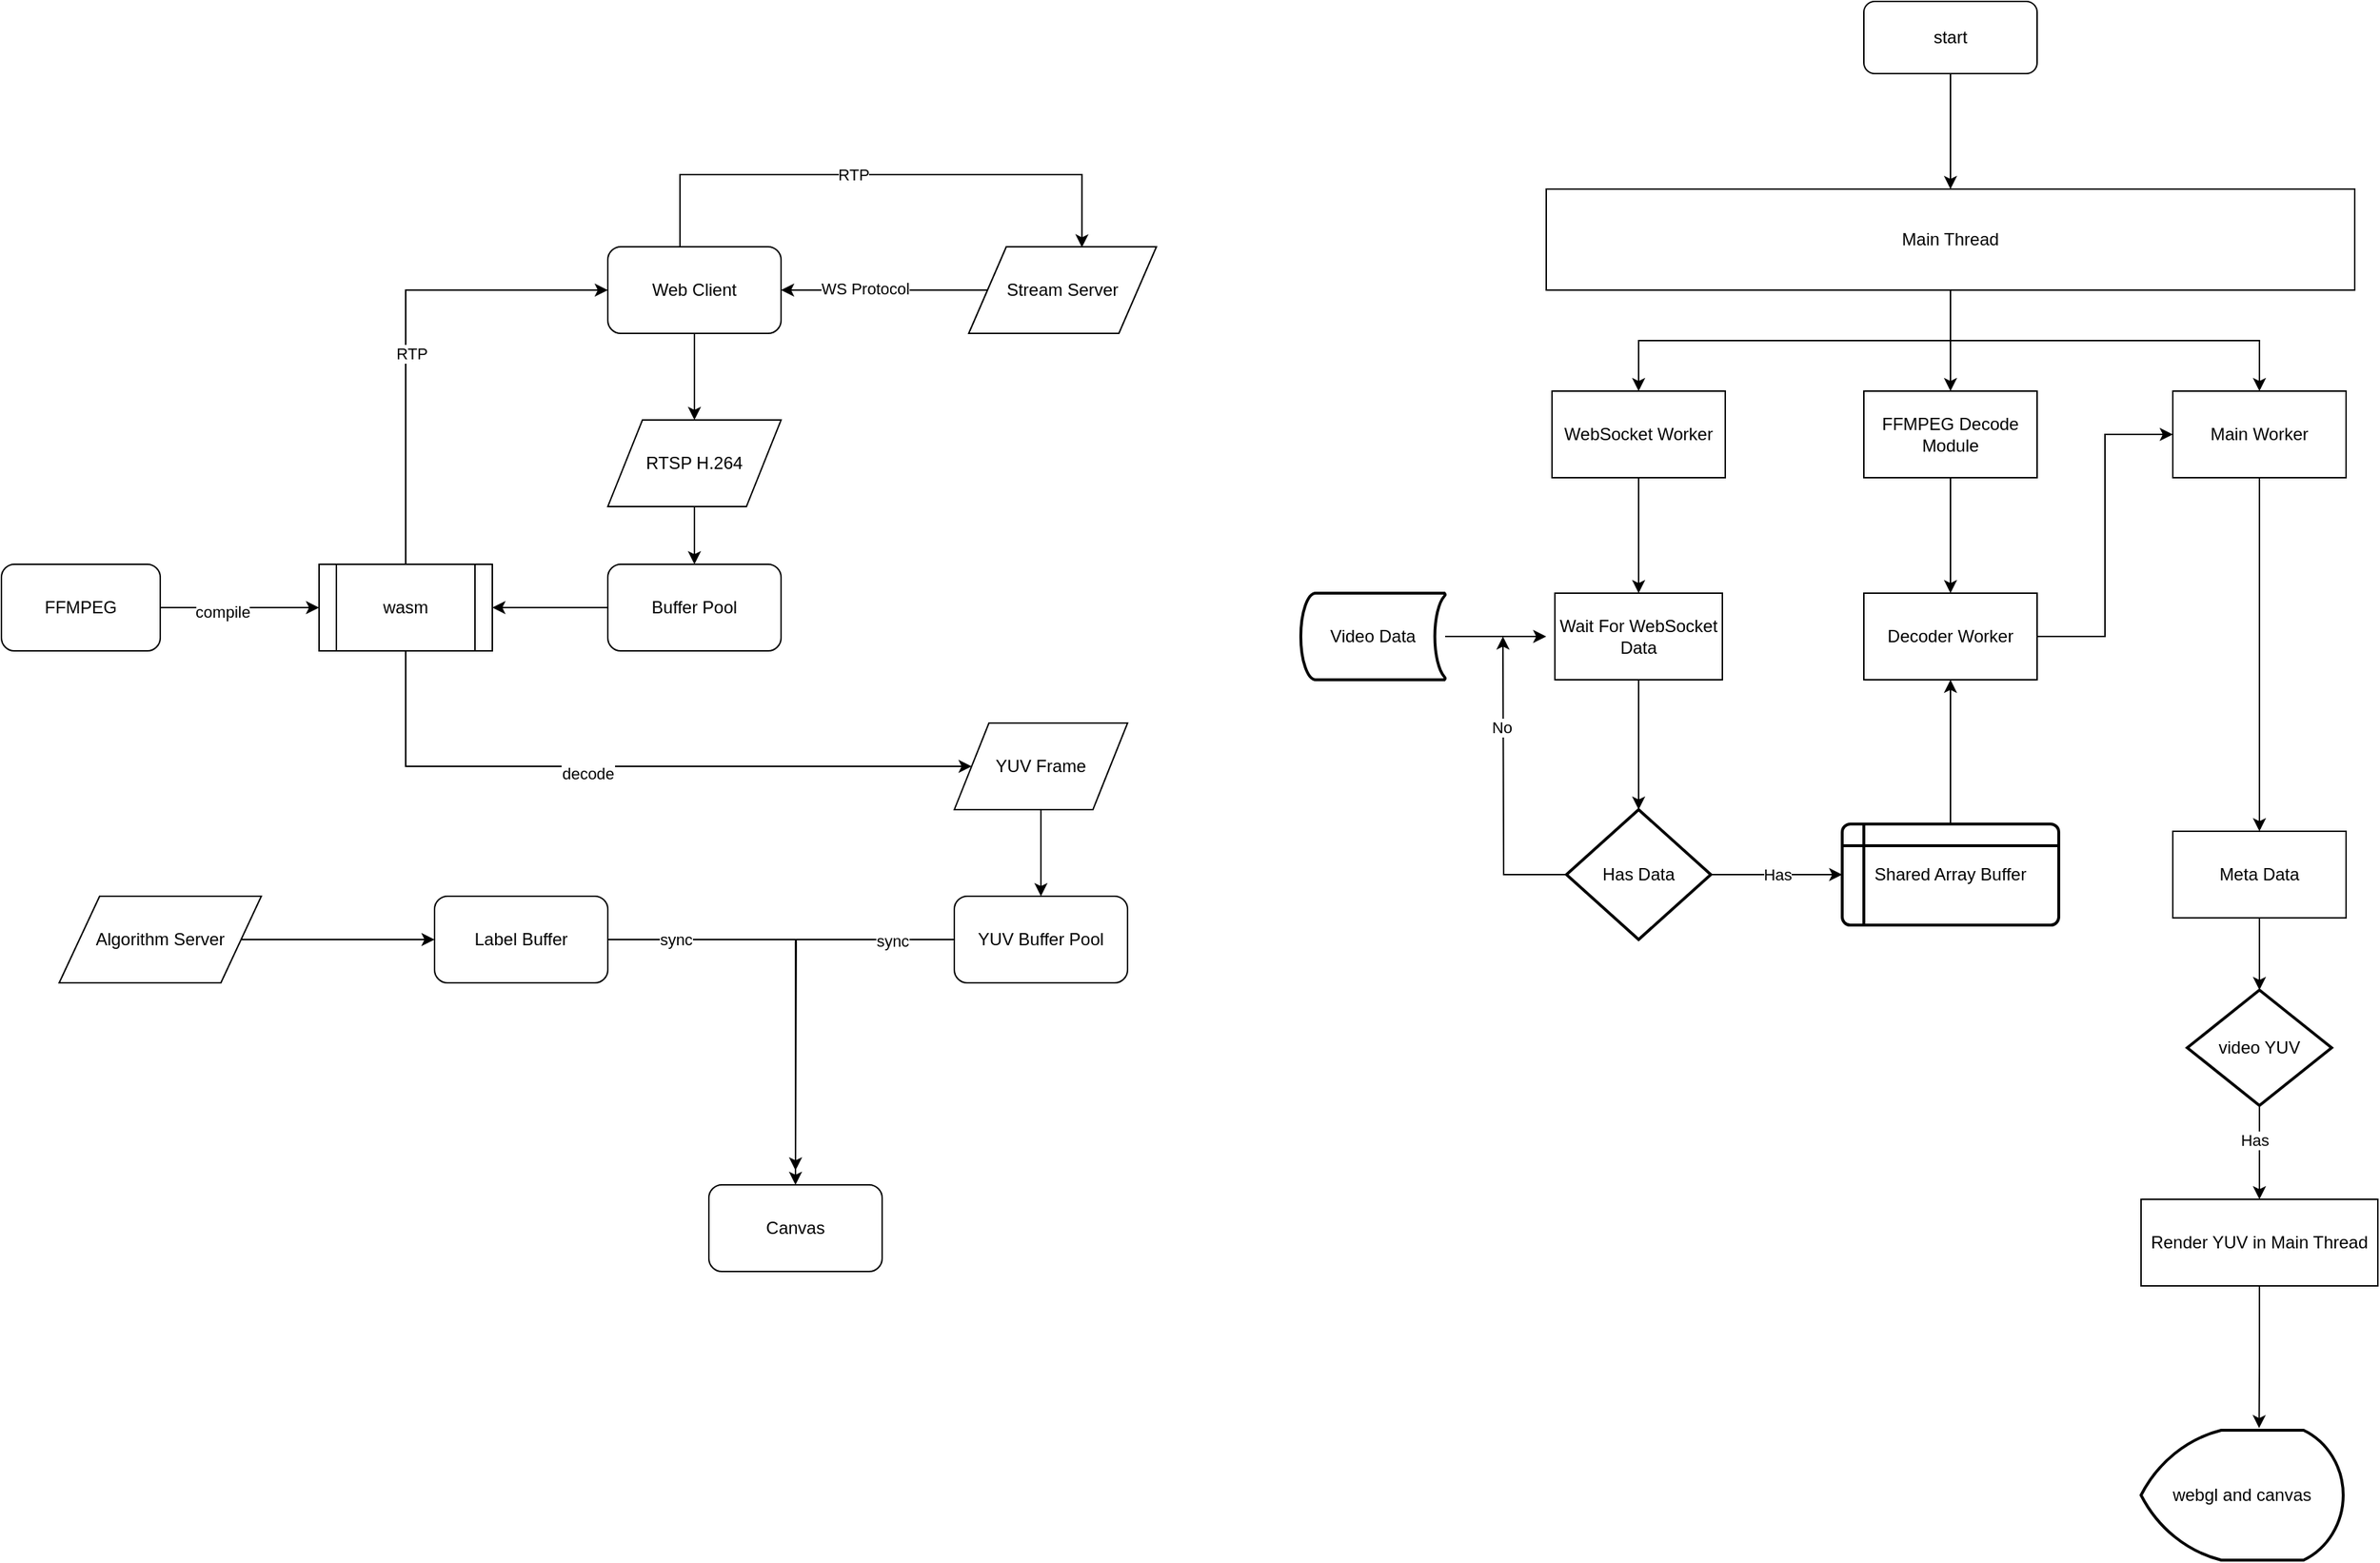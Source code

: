 <mxfile version="13.6.4" type="github">
  <diagram id="VVI6lwgtHgOXOwXO1aQe" name="第 1 页">
    <mxGraphModel dx="1038" dy="644" grid="1" gridSize="10" guides="1" tooltips="1" connect="1" arrows="1" fold="1" page="1" pageScale="1" pageWidth="827" pageHeight="1169" math="0" shadow="0">
      <root>
        <mxCell id="0" />
        <mxCell id="1" parent="0" />
        <object label="" id="7edy7qQrG2I-J0OHIAib-12">
          <mxCell style="edgeStyle=orthogonalEdgeStyle;rounded=0;orthogonalLoop=1;jettySize=auto;html=1;entryX=1;entryY=0.5;entryDx=0;entryDy=0;" parent="1" source="7edy7qQrG2I-J0OHIAib-1" target="7edy7qQrG2I-J0OHIAib-2" edge="1">
            <mxGeometry relative="1" as="geometry">
              <Array as="points">
                <mxPoint x="610" y="220" />
                <mxPoint x="610" y="220" />
              </Array>
            </mxGeometry>
          </mxCell>
        </object>
        <mxCell id="7edy7qQrG2I-J0OHIAib-26" value="WS Protocol" style="edgeLabel;html=1;align=center;verticalAlign=middle;resizable=0;points=[];rotation=0;" parent="7edy7qQrG2I-J0OHIAib-12" vertex="1" connectable="0">
          <mxGeometry x="0.189" y="-1" relative="1" as="geometry">
            <mxPoint as="offset" />
          </mxGeometry>
        </mxCell>
        <mxCell id="7edy7qQrG2I-J0OHIAib-1" value="Stream Server" style="shape=parallelogram;perimeter=parallelogramPerimeter;whiteSpace=wrap;html=1;" parent="1" vertex="1">
          <mxGeometry x="670" y="190" width="130" height="60" as="geometry" />
        </mxCell>
        <mxCell id="7edy7qQrG2I-J0OHIAib-13" style="edgeStyle=orthogonalEdgeStyle;rounded=0;orthogonalLoop=1;jettySize=auto;html=1;entryX=0.603;entryY=0.007;entryDx=0;entryDy=0;entryPerimeter=0;" parent="1" source="7edy7qQrG2I-J0OHIAib-2" target="7edy7qQrG2I-J0OHIAib-1" edge="1">
          <mxGeometry relative="1" as="geometry">
            <Array as="points">
              <mxPoint x="470" y="140" />
              <mxPoint x="748" y="140" />
            </Array>
          </mxGeometry>
        </mxCell>
        <mxCell id="7edy7qQrG2I-J0OHIAib-27" value="RTP" style="edgeLabel;html=1;align=center;verticalAlign=middle;resizable=0;points=[];" parent="7edy7qQrG2I-J0OHIAib-13" vertex="1" connectable="0">
          <mxGeometry x="-0.102" relative="1" as="geometry">
            <mxPoint as="offset" />
          </mxGeometry>
        </mxCell>
        <mxCell id="7edy7qQrG2I-J0OHIAib-15" style="edgeStyle=orthogonalEdgeStyle;rounded=0;orthogonalLoop=1;jettySize=auto;html=1;" parent="1" source="7edy7qQrG2I-J0OHIAib-2" target="7edy7qQrG2I-J0OHIAib-3" edge="1">
          <mxGeometry relative="1" as="geometry" />
        </mxCell>
        <mxCell id="7edy7qQrG2I-J0OHIAib-2" value="Web Client" style="rounded=1;whiteSpace=wrap;html=1;" parent="1" vertex="1">
          <mxGeometry x="420" y="190" width="120" height="60" as="geometry" />
        </mxCell>
        <mxCell id="7edy7qQrG2I-J0OHIAib-24" value="" style="edgeStyle=orthogonalEdgeStyle;rounded=0;orthogonalLoop=1;jettySize=auto;html=1;" parent="1" source="7edy7qQrG2I-J0OHIAib-3" target="7edy7qQrG2I-J0OHIAib-4" edge="1">
          <mxGeometry relative="1" as="geometry">
            <Array as="points">
              <mxPoint x="490" y="410" />
              <mxPoint x="490" y="410" />
            </Array>
          </mxGeometry>
        </mxCell>
        <mxCell id="7edy7qQrG2I-J0OHIAib-3" value="RTSP H.264" style="shape=parallelogram;perimeter=parallelogramPerimeter;whiteSpace=wrap;html=1;" parent="1" vertex="1">
          <mxGeometry x="420" y="310" width="120" height="60" as="geometry" />
        </mxCell>
        <mxCell id="7edy7qQrG2I-J0OHIAib-17" style="edgeStyle=orthogonalEdgeStyle;rounded=0;orthogonalLoop=1;jettySize=auto;html=1;entryX=1;entryY=0.5;entryDx=0;entryDy=0;" parent="1" source="7edy7qQrG2I-J0OHIAib-4" target="7edy7qQrG2I-J0OHIAib-6" edge="1">
          <mxGeometry relative="1" as="geometry" />
        </mxCell>
        <mxCell id="7edy7qQrG2I-J0OHIAib-4" value="Buffer Pool" style="rounded=1;whiteSpace=wrap;html=1;" parent="1" vertex="1">
          <mxGeometry x="420" y="410" width="120" height="60" as="geometry" />
        </mxCell>
        <mxCell id="7edy7qQrG2I-J0OHIAib-18" style="edgeStyle=orthogonalEdgeStyle;rounded=0;orthogonalLoop=1;jettySize=auto;html=1;entryX=0;entryY=0.5;entryDx=0;entryDy=0;" parent="1" source="7edy7qQrG2I-J0OHIAib-5" target="7edy7qQrG2I-J0OHIAib-6" edge="1">
          <mxGeometry relative="1" as="geometry" />
        </mxCell>
        <mxCell id="7edy7qQrG2I-J0OHIAib-29" value="compile" style="edgeLabel;html=1;align=center;verticalAlign=middle;resizable=0;points=[];" parent="7edy7qQrG2I-J0OHIAib-18" vertex="1" connectable="0">
          <mxGeometry x="-0.222" y="-3" relative="1" as="geometry">
            <mxPoint as="offset" />
          </mxGeometry>
        </mxCell>
        <mxCell id="7edy7qQrG2I-J0OHIAib-5" value="FFMPEG" style="rounded=1;whiteSpace=wrap;html=1;" parent="1" vertex="1">
          <mxGeometry y="410" width="110" height="60" as="geometry" />
        </mxCell>
        <mxCell id="7edy7qQrG2I-J0OHIAib-16" style="edgeStyle=orthogonalEdgeStyle;rounded=0;orthogonalLoop=1;jettySize=auto;html=1;entryX=0;entryY=0.5;entryDx=0;entryDy=0;" parent="1" source="7edy7qQrG2I-J0OHIAib-6" target="7edy7qQrG2I-J0OHIAib-2" edge="1">
          <mxGeometry relative="1" as="geometry">
            <Array as="points">
              <mxPoint x="280" y="220" />
            </Array>
          </mxGeometry>
        </mxCell>
        <mxCell id="7edy7qQrG2I-J0OHIAib-28" value="RTP" style="edgeLabel;html=1;align=center;verticalAlign=middle;resizable=0;points=[];" parent="7edy7qQrG2I-J0OHIAib-16" vertex="1" connectable="0">
          <mxGeometry x="-0.114" y="-4" relative="1" as="geometry">
            <mxPoint as="offset" />
          </mxGeometry>
        </mxCell>
        <mxCell id="7edy7qQrG2I-J0OHIAib-19" style="edgeStyle=orthogonalEdgeStyle;rounded=0;orthogonalLoop=1;jettySize=auto;html=1;entryX=0;entryY=0.5;entryDx=0;entryDy=0;" parent="1" source="7edy7qQrG2I-J0OHIAib-6" target="7edy7qQrG2I-J0OHIAib-7" edge="1">
          <mxGeometry relative="1" as="geometry">
            <Array as="points">
              <mxPoint x="280" y="550" />
            </Array>
          </mxGeometry>
        </mxCell>
        <mxCell id="7edy7qQrG2I-J0OHIAib-30" value="decode" style="edgeLabel;html=1;align=center;verticalAlign=middle;resizable=0;points=[];" parent="7edy7qQrG2I-J0OHIAib-19" vertex="1" connectable="0">
          <mxGeometry x="-0.127" y="-5" relative="1" as="geometry">
            <mxPoint as="offset" />
          </mxGeometry>
        </mxCell>
        <mxCell id="7edy7qQrG2I-J0OHIAib-6" value="wasm" style="shape=process;whiteSpace=wrap;html=1;backgroundOutline=1;" parent="1" vertex="1">
          <mxGeometry x="220" y="410" width="120" height="60" as="geometry" />
        </mxCell>
        <mxCell id="7edy7qQrG2I-J0OHIAib-20" style="edgeStyle=orthogonalEdgeStyle;rounded=0;orthogonalLoop=1;jettySize=auto;html=1;entryX=0.5;entryY=0;entryDx=0;entryDy=0;" parent="1" source="7edy7qQrG2I-J0OHIAib-7" target="7edy7qQrG2I-J0OHIAib-8" edge="1">
          <mxGeometry relative="1" as="geometry" />
        </mxCell>
        <mxCell id="7edy7qQrG2I-J0OHIAib-7" value="YUV Frame" style="shape=parallelogram;perimeter=parallelogramPerimeter;whiteSpace=wrap;html=1;" parent="1" vertex="1">
          <mxGeometry x="660" y="520" width="120" height="60" as="geometry" />
        </mxCell>
        <mxCell id="7edy7qQrG2I-J0OHIAib-21" style="edgeStyle=orthogonalEdgeStyle;rounded=0;orthogonalLoop=1;jettySize=auto;html=1;" parent="1" source="7edy7qQrG2I-J0OHIAib-8" target="7edy7qQrG2I-J0OHIAib-10" edge="1">
          <mxGeometry relative="1" as="geometry" />
        </mxCell>
        <mxCell id="7edy7qQrG2I-J0OHIAib-32" value="sync" style="edgeLabel;html=1;align=center;verticalAlign=middle;resizable=0;points=[];" parent="7edy7qQrG2I-J0OHIAib-21" vertex="1" connectable="0">
          <mxGeometry x="-0.693" y="1" relative="1" as="geometry">
            <mxPoint as="offset" />
          </mxGeometry>
        </mxCell>
        <mxCell id="7edy7qQrG2I-J0OHIAib-8" value="YUV Buffer Pool" style="rounded=1;whiteSpace=wrap;html=1;" parent="1" vertex="1">
          <mxGeometry x="660" y="640" width="120" height="60" as="geometry" />
        </mxCell>
        <mxCell id="7edy7qQrG2I-J0OHIAib-22" style="edgeStyle=orthogonalEdgeStyle;rounded=0;orthogonalLoop=1;jettySize=auto;html=1;" parent="1" source="7edy7qQrG2I-J0OHIAib-9" edge="1">
          <mxGeometry relative="1" as="geometry">
            <mxPoint x="550" y="830" as="targetPoint" />
          </mxGeometry>
        </mxCell>
        <mxCell id="7edy7qQrG2I-J0OHIAib-31" value="sync" style="edgeLabel;html=1;align=center;verticalAlign=middle;resizable=0;points=[];" parent="7edy7qQrG2I-J0OHIAib-22" vertex="1" connectable="0">
          <mxGeometry x="-0.676" relative="1" as="geometry">
            <mxPoint as="offset" />
          </mxGeometry>
        </mxCell>
        <mxCell id="7edy7qQrG2I-J0OHIAib-9" value="Label Buffer" style="rounded=1;whiteSpace=wrap;html=1;" parent="1" vertex="1">
          <mxGeometry x="300" y="640" width="120" height="60" as="geometry" />
        </mxCell>
        <mxCell id="7edy7qQrG2I-J0OHIAib-10" value="Canvas" style="rounded=1;whiteSpace=wrap;html=1;" parent="1" vertex="1">
          <mxGeometry x="490" y="840" width="120" height="60" as="geometry" />
        </mxCell>
        <mxCell id="7edy7qQrG2I-J0OHIAib-23" style="edgeStyle=orthogonalEdgeStyle;rounded=0;orthogonalLoop=1;jettySize=auto;html=1;entryX=0;entryY=0.5;entryDx=0;entryDy=0;" parent="1" source="7edy7qQrG2I-J0OHIAib-11" target="7edy7qQrG2I-J0OHIAib-9" edge="1">
          <mxGeometry relative="1" as="geometry" />
        </mxCell>
        <mxCell id="7edy7qQrG2I-J0OHIAib-11" value="Algorithm Server" style="shape=parallelogram;perimeter=parallelogramPerimeter;whiteSpace=wrap;html=1;" parent="1" vertex="1">
          <mxGeometry x="40" y="640" width="140" height="60" as="geometry" />
        </mxCell>
        <mxCell id="Ix77uF7OWWoRivOxIdmu-39" style="edgeStyle=orthogonalEdgeStyle;rounded=0;orthogonalLoop=1;jettySize=auto;html=1;entryX=0.5;entryY=0;entryDx=0;entryDy=0;" parent="1" source="Ix77uF7OWWoRivOxIdmu-2" target="Ix77uF7OWWoRivOxIdmu-38" edge="1">
          <mxGeometry relative="1" as="geometry" />
        </mxCell>
        <mxCell id="Ix77uF7OWWoRivOxIdmu-2" value="start" style="rounded=1;whiteSpace=wrap;html=1;" parent="1" vertex="1">
          <mxGeometry x="1290" y="20" width="120" height="50" as="geometry" />
        </mxCell>
        <mxCell id="Ix77uF7OWWoRivOxIdmu-67" style="edgeStyle=orthogonalEdgeStyle;rounded=0;orthogonalLoop=1;jettySize=auto;html=1;" parent="1" source="Ix77uF7OWWoRivOxIdmu-13" target="Ix77uF7OWWoRivOxIdmu-18" edge="1">
          <mxGeometry relative="1" as="geometry" />
        </mxCell>
        <mxCell id="Ix77uF7OWWoRivOxIdmu-13" value="WebSocket Worker" style="rounded=0;whiteSpace=wrap;html=1;" parent="1" vertex="1">
          <mxGeometry x="1074" y="290" width="120" height="60" as="geometry" />
        </mxCell>
        <mxCell id="Ix77uF7OWWoRivOxIdmu-62" style="edgeStyle=orthogonalEdgeStyle;rounded=0;orthogonalLoop=1;jettySize=auto;html=1;entryX=0.5;entryY=0;entryDx=0;entryDy=0;" parent="1" source="Ix77uF7OWWoRivOxIdmu-14" target="Ix77uF7OWWoRivOxIdmu-43" edge="1">
          <mxGeometry relative="1" as="geometry" />
        </mxCell>
        <mxCell id="Ix77uF7OWWoRivOxIdmu-14" value="FFMPEG Decode Module" style="rounded=0;whiteSpace=wrap;html=1;" parent="1" vertex="1">
          <mxGeometry x="1290" y="290" width="120" height="60" as="geometry" />
        </mxCell>
        <mxCell id="Ix77uF7OWWoRivOxIdmu-54" style="edgeStyle=orthogonalEdgeStyle;rounded=0;orthogonalLoop=1;jettySize=auto;html=1;entryX=0.5;entryY=0;entryDx=0;entryDy=0;" parent="1" source="Ix77uF7OWWoRivOxIdmu-15" target="Ix77uF7OWWoRivOxIdmu-24" edge="1">
          <mxGeometry relative="1" as="geometry" />
        </mxCell>
        <mxCell id="Ix77uF7OWWoRivOxIdmu-15" value="Main Worker" style="rounded=0;whiteSpace=wrap;html=1;" parent="1" vertex="1">
          <mxGeometry x="1504" y="290" width="120" height="60" as="geometry" />
        </mxCell>
        <mxCell id="Ix77uF7OWWoRivOxIdmu-68" style="edgeStyle=orthogonalEdgeStyle;rounded=0;orthogonalLoop=1;jettySize=auto;html=1;entryX=0.5;entryY=0;entryDx=0;entryDy=0;entryPerimeter=0;" parent="1" source="Ix77uF7OWWoRivOxIdmu-18" target="Ix77uF7OWWoRivOxIdmu-19" edge="1">
          <mxGeometry relative="1" as="geometry" />
        </mxCell>
        <mxCell id="Ix77uF7OWWoRivOxIdmu-18" value="Wait For WebSocket Data" style="rounded=0;whiteSpace=wrap;html=1;" parent="1" vertex="1">
          <mxGeometry x="1076" y="430" width="116" height="60" as="geometry" />
        </mxCell>
        <mxCell id="Ix77uF7OWWoRivOxIdmu-51" style="edgeStyle=orthogonalEdgeStyle;rounded=0;orthogonalLoop=1;jettySize=auto;html=1;" parent="1" source="Ix77uF7OWWoRivOxIdmu-19" edge="1">
          <mxGeometry relative="1" as="geometry">
            <mxPoint x="1040" y="460" as="targetPoint" />
          </mxGeometry>
        </mxCell>
        <mxCell id="Ix77uF7OWWoRivOxIdmu-53" value="No" style="edgeLabel;html=1;align=center;verticalAlign=middle;resizable=0;points=[];" parent="Ix77uF7OWWoRivOxIdmu-51" vertex="1" connectable="0">
          <mxGeometry x="0.4" y="1" relative="1" as="geometry">
            <mxPoint as="offset" />
          </mxGeometry>
        </mxCell>
        <mxCell id="kKd2w7GIL7ODUJjJ7BrG-3" value="Has&lt;br&gt;" style="edgeStyle=orthogonalEdgeStyle;rounded=0;orthogonalLoop=1;jettySize=auto;html=1;entryX=0;entryY=0.5;entryDx=0;entryDy=0;" edge="1" parent="1" source="Ix77uF7OWWoRivOxIdmu-19" target="Ix77uF7OWWoRivOxIdmu-22">
          <mxGeometry relative="1" as="geometry" />
        </mxCell>
        <mxCell id="Ix77uF7OWWoRivOxIdmu-19" value="Has Data" style="strokeWidth=2;html=1;shape=mxgraph.flowchart.decision;whiteSpace=wrap;" parent="1" vertex="1">
          <mxGeometry x="1084" y="580" width="100" height="90" as="geometry" />
        </mxCell>
        <mxCell id="kKd2w7GIL7ODUJjJ7BrG-4" style="edgeStyle=orthogonalEdgeStyle;rounded=0;orthogonalLoop=1;jettySize=auto;html=1;" edge="1" parent="1" source="Ix77uF7OWWoRivOxIdmu-22" target="Ix77uF7OWWoRivOxIdmu-43">
          <mxGeometry relative="1" as="geometry" />
        </mxCell>
        <mxCell id="Ix77uF7OWWoRivOxIdmu-22" value="Shared Array Buffer" style="shape=internalStorage;whiteSpace=wrap;html=1;dx=15;dy=15;rounded=1;arcSize=8;strokeWidth=2;" parent="1" vertex="1">
          <mxGeometry x="1275" y="590" width="150" height="70" as="geometry" />
        </mxCell>
        <mxCell id="Ix77uF7OWWoRivOxIdmu-48" style="edgeStyle=orthogonalEdgeStyle;rounded=0;orthogonalLoop=1;jettySize=auto;html=1;" parent="1" source="Ix77uF7OWWoRivOxIdmu-23" edge="1">
          <mxGeometry relative="1" as="geometry">
            <mxPoint x="1070" y="460" as="targetPoint" />
          </mxGeometry>
        </mxCell>
        <mxCell id="Ix77uF7OWWoRivOxIdmu-23" value="Video Data" style="strokeWidth=2;html=1;shape=mxgraph.flowchart.stored_data;whiteSpace=wrap;" parent="1" vertex="1">
          <mxGeometry x="900" y="430" width="100" height="60" as="geometry" />
        </mxCell>
        <mxCell id="Ix77uF7OWWoRivOxIdmu-56" style="edgeStyle=orthogonalEdgeStyle;rounded=0;orthogonalLoop=1;jettySize=auto;html=1;" parent="1" source="Ix77uF7OWWoRivOxIdmu-24" target="Ix77uF7OWWoRivOxIdmu-25" edge="1">
          <mxGeometry relative="1" as="geometry" />
        </mxCell>
        <mxCell id="Ix77uF7OWWoRivOxIdmu-24" value="Meta Data" style="rounded=0;whiteSpace=wrap;html=1;" parent="1" vertex="1">
          <mxGeometry x="1504" y="595" width="120" height="60" as="geometry" />
        </mxCell>
        <mxCell id="kKd2w7GIL7ODUJjJ7BrG-8" style="edgeStyle=orthogonalEdgeStyle;rounded=0;orthogonalLoop=1;jettySize=auto;html=1;entryX=0.5;entryY=0;entryDx=0;entryDy=0;" edge="1" parent="1" source="Ix77uF7OWWoRivOxIdmu-25" target="Ix77uF7OWWoRivOxIdmu-55">
          <mxGeometry relative="1" as="geometry">
            <mxPoint x="1444" y="745" as="targetPoint" />
          </mxGeometry>
        </mxCell>
        <mxCell id="kKd2w7GIL7ODUJjJ7BrG-14" value="Has&amp;nbsp;" style="edgeLabel;html=1;align=center;verticalAlign=middle;resizable=0;points=[];" vertex="1" connectable="0" parent="kKd2w7GIL7ODUJjJ7BrG-8">
          <mxGeometry x="-0.276" y="-2" relative="1" as="geometry">
            <mxPoint as="offset" />
          </mxGeometry>
        </mxCell>
        <mxCell id="Ix77uF7OWWoRivOxIdmu-25" value="video YUV" style="strokeWidth=2;html=1;shape=mxgraph.flowchart.decision;whiteSpace=wrap;" parent="1" vertex="1">
          <mxGeometry x="1514" y="705" width="100" height="80" as="geometry" />
        </mxCell>
        <mxCell id="Ix77uF7OWWoRivOxIdmu-32" value="webgl and canvas" style="strokeWidth=2;html=1;shape=mxgraph.flowchart.display;whiteSpace=wrap;" parent="1" vertex="1">
          <mxGeometry x="1482" y="1010" width="140" height="90" as="geometry" />
        </mxCell>
        <mxCell id="Ix77uF7OWWoRivOxIdmu-41" style="edgeStyle=orthogonalEdgeStyle;rounded=0;orthogonalLoop=1;jettySize=auto;html=1;entryX=0.5;entryY=0;entryDx=0;entryDy=0;" parent="1" source="Ix77uF7OWWoRivOxIdmu-38" target="Ix77uF7OWWoRivOxIdmu-15" edge="1">
          <mxGeometry relative="1" as="geometry" />
        </mxCell>
        <mxCell id="Ix77uF7OWWoRivOxIdmu-42" style="edgeStyle=orthogonalEdgeStyle;rounded=0;orthogonalLoop=1;jettySize=auto;html=1;entryX=0.5;entryY=0;entryDx=0;entryDy=0;" parent="1" source="Ix77uF7OWWoRivOxIdmu-38" target="Ix77uF7OWWoRivOxIdmu-13" edge="1">
          <mxGeometry relative="1" as="geometry" />
        </mxCell>
        <mxCell id="Ix77uF7OWWoRivOxIdmu-63" style="edgeStyle=orthogonalEdgeStyle;rounded=0;orthogonalLoop=1;jettySize=auto;html=1;entryX=0.5;entryY=0;entryDx=0;entryDy=0;" parent="1" source="Ix77uF7OWWoRivOxIdmu-38" target="Ix77uF7OWWoRivOxIdmu-14" edge="1">
          <mxGeometry relative="1" as="geometry" />
        </mxCell>
        <mxCell id="Ix77uF7OWWoRivOxIdmu-38" value="Main Thread" style="rounded=0;whiteSpace=wrap;html=1;" parent="1" vertex="1">
          <mxGeometry x="1070" y="150" width="560" height="70" as="geometry" />
        </mxCell>
        <mxCell id="kKd2w7GIL7ODUJjJ7BrG-12" style="edgeStyle=orthogonalEdgeStyle;rounded=0;orthogonalLoop=1;jettySize=auto;html=1;entryX=0.584;entryY=-0.016;entryDx=0;entryDy=0;entryPerimeter=0;" edge="1" parent="1" source="Ix77uF7OWWoRivOxIdmu-55" target="Ix77uF7OWWoRivOxIdmu-32">
          <mxGeometry relative="1" as="geometry" />
        </mxCell>
        <mxCell id="Ix77uF7OWWoRivOxIdmu-55" value="Render YUV in Main Thread" style="rounded=0;whiteSpace=wrap;html=1;" parent="1" vertex="1">
          <mxGeometry x="1482" y="850" width="164" height="60" as="geometry" />
        </mxCell>
        <mxCell id="kKd2w7GIL7ODUJjJ7BrG-13" style="edgeStyle=orthogonalEdgeStyle;rounded=0;orthogonalLoop=1;jettySize=auto;html=1;entryX=0;entryY=0.5;entryDx=0;entryDy=0;" edge="1" parent="1" source="Ix77uF7OWWoRivOxIdmu-43" target="Ix77uF7OWWoRivOxIdmu-15">
          <mxGeometry relative="1" as="geometry" />
        </mxCell>
        <mxCell id="Ix77uF7OWWoRivOxIdmu-43" value="Decoder Worker" style="rounded=0;whiteSpace=wrap;html=1;" parent="1" vertex="1">
          <mxGeometry x="1290" y="430" width="120" height="60" as="geometry" />
        </mxCell>
      </root>
    </mxGraphModel>
  </diagram>
</mxfile>
